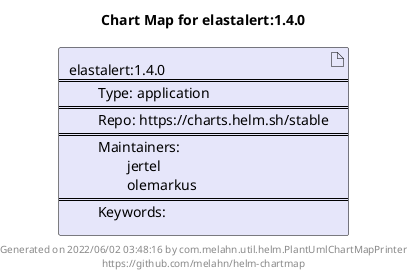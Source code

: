 @startuml
skinparam linetype ortho
skinparam backgroundColor white
skinparam usecaseBorderColor black
skinparam usecaseArrowColor LightSlateGray
skinparam artifactBorderColor black
skinparam artifactArrowColor LightSlateGray

title Chart Map for elastalert:1.4.0

'There is one referenced Helm Chart
artifact "elastalert:1.4.0\n====\n\tType: application\n====\n\tRepo: https://charts.helm.sh/stable\n====\n\tMaintainers: \n\t\tjertel\n\t\tolemarkus\n====\n\tKeywords: " as elastalert_1_4_0 #Lavender

'There are 0 referenced Docker Images

'Chart Dependencies

center footer Generated on 2022/06/02 03:48:16 by com.melahn.util.helm.PlantUmlChartMapPrinter\nhttps://github.com/melahn/helm-chartmap
@enduml
